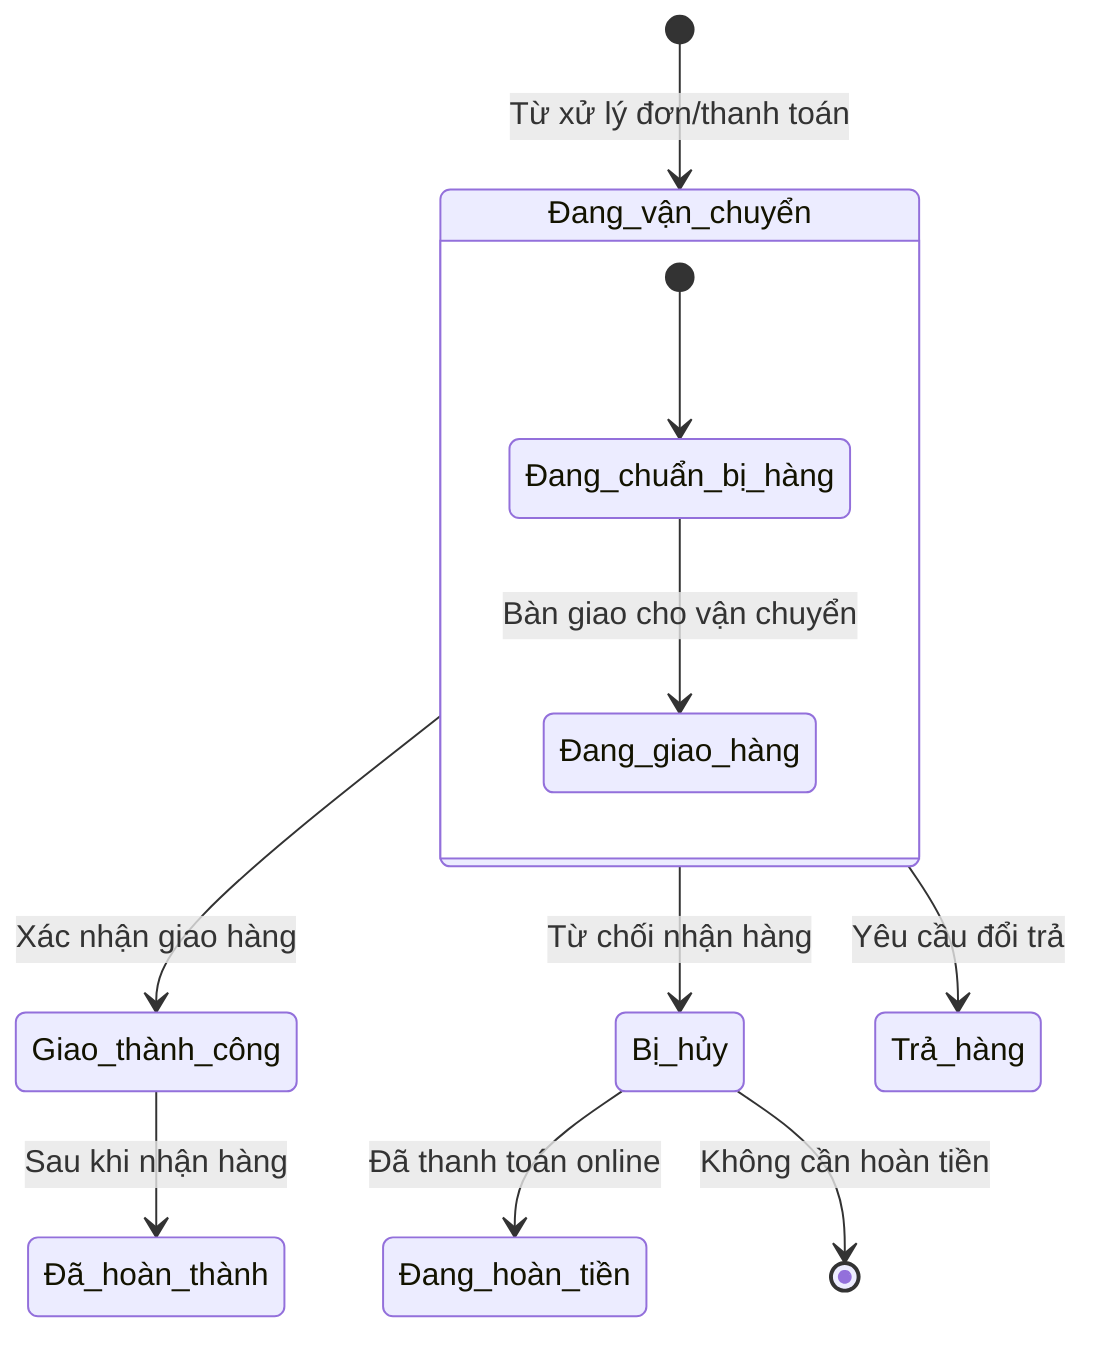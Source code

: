 stateDiagram-v2
    [*] --> Đang_vận_chuyển: Từ xử lý đơn/thanh toán
    
    state Đang_vận_chuyển {
        [*] --> Đang_chuẩn_bị_hàng
        Đang_chuẩn_bị_hàng --> Đang_giao_hàng: Bàn giao cho vận chuyển
    }
    
    Đang_vận_chuyển --> Giao_thành_công: Xác nhận giao hàng
    Đang_vận_chuyển --> Bị_hủy: Từ chối nhận hàng
    Đang_vận_chuyển --> Trả_hàng: Yêu cầu đổi trả
    
    Giao_thành_công --> Đã_hoàn_thành: Sau khi nhận hàng
    
    Bị_hủy --> Đang_hoàn_tiền: Đã thanh toán online
    Bị_hủy --> [*]: Không cần hoàn tiền